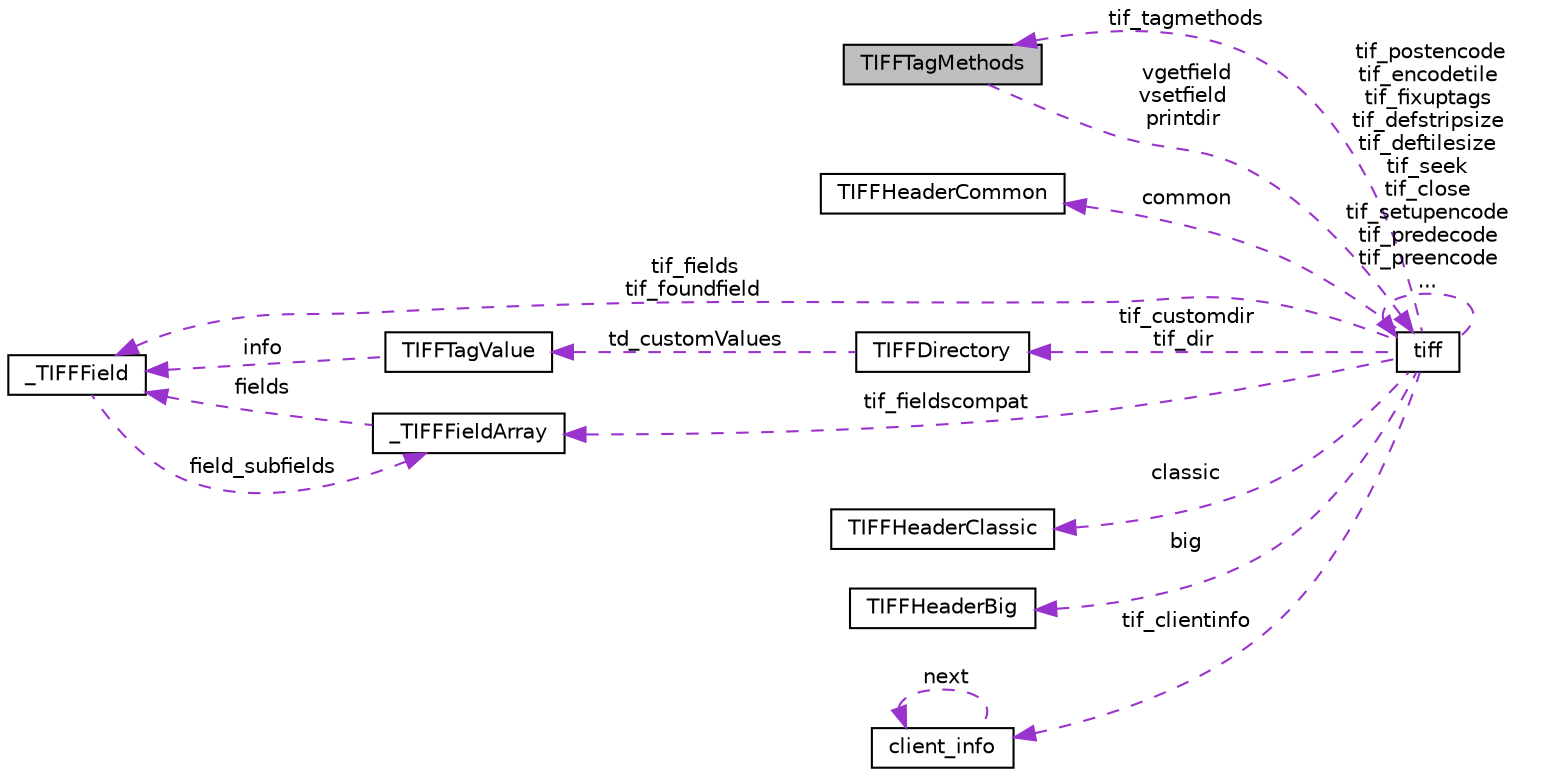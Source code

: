digraph "TIFFTagMethods"
{
  edge [fontname="Helvetica",fontsize="10",labelfontname="Helvetica",labelfontsize="10"];
  node [fontname="Helvetica",fontsize="10",shape=record];
  rankdir="LR";
  Node1 [label="TIFFTagMethods",height=0.2,width=0.4,color="black", fillcolor="grey75", style="filled", fontcolor="black"];
  Node2 -> Node1 [dir="back",color="darkorchid3",fontsize="10",style="dashed",label=" vgetfield\nvsetfield\nprintdir" ,fontname="Helvetica"];
  Node2 [label="tiff",height=0.2,width=0.4,color="black", fillcolor="white", style="filled",URL="$structtiff.html"];
  Node3 -> Node2 [dir="back",color="darkorchid3",fontsize="10",style="dashed",label=" common" ,fontname="Helvetica"];
  Node3 [label="TIFFHeaderCommon",height=0.2,width=0.4,color="black", fillcolor="white", style="filled",URL="$struct_t_i_f_f_header_common.html"];
  Node4 -> Node2 [dir="back",color="darkorchid3",fontsize="10",style="dashed",label=" tif_customdir\ntif_dir" ,fontname="Helvetica"];
  Node4 [label="TIFFDirectory",height=0.2,width=0.4,color="black", fillcolor="white", style="filled",URL="$struct_t_i_f_f_directory.html"];
  Node5 -> Node4 [dir="back",color="darkorchid3",fontsize="10",style="dashed",label=" td_customValues" ,fontname="Helvetica"];
  Node5 [label="TIFFTagValue",height=0.2,width=0.4,color="black", fillcolor="white", style="filled",URL="$struct_t_i_f_f_tag_value.html"];
  Node6 -> Node5 [dir="back",color="darkorchid3",fontsize="10",style="dashed",label=" info" ,fontname="Helvetica"];
  Node6 [label="_TIFFField",height=0.2,width=0.4,color="black", fillcolor="white", style="filled",URL="$struct___t_i_f_f_field.html"];
  Node7 -> Node6 [dir="back",color="darkorchid3",fontsize="10",style="dashed",label=" field_subfields" ,fontname="Helvetica"];
  Node7 [label="_TIFFFieldArray",height=0.2,width=0.4,color="black", fillcolor="white", style="filled",URL="$struct___t_i_f_f_field_array.html"];
  Node6 -> Node7 [dir="back",color="darkorchid3",fontsize="10",style="dashed",label=" fields" ,fontname="Helvetica"];
  Node8 -> Node2 [dir="back",color="darkorchid3",fontsize="10",style="dashed",label=" classic" ,fontname="Helvetica"];
  Node8 [label="TIFFHeaderClassic",height=0.2,width=0.4,color="black", fillcolor="white", style="filled",URL="$struct_t_i_f_f_header_classic.html"];
  Node2 -> Node2 [dir="back",color="darkorchid3",fontsize="10",style="dashed",label=" tif_postencode\ntif_encodetile\ntif_fixuptags\ntif_defstripsize\ntif_deftilesize\ntif_seek\ntif_close\ntif_setupencode\ntif_predecode\ntif_preencode\n..." ,fontname="Helvetica"];
  Node6 -> Node2 [dir="back",color="darkorchid3",fontsize="10",style="dashed",label=" tif_fields\ntif_foundfield" ,fontname="Helvetica"];
  Node7 -> Node2 [dir="back",color="darkorchid3",fontsize="10",style="dashed",label=" tif_fieldscompat" ,fontname="Helvetica"];
  Node9 -> Node2 [dir="back",color="darkorchid3",fontsize="10",style="dashed",label=" big" ,fontname="Helvetica"];
  Node9 [label="TIFFHeaderBig",height=0.2,width=0.4,color="black", fillcolor="white", style="filled",URL="$struct_t_i_f_f_header_big.html"];
  Node10 -> Node2 [dir="back",color="darkorchid3",fontsize="10",style="dashed",label=" tif_clientinfo" ,fontname="Helvetica"];
  Node10 [label="client_info",height=0.2,width=0.4,color="black", fillcolor="white", style="filled",URL="$structclient__info.html"];
  Node10 -> Node10 [dir="back",color="darkorchid3",fontsize="10",style="dashed",label=" next" ,fontname="Helvetica"];
  Node1 -> Node2 [dir="back",color="darkorchid3",fontsize="10",style="dashed",label=" tif_tagmethods" ,fontname="Helvetica"];
}

